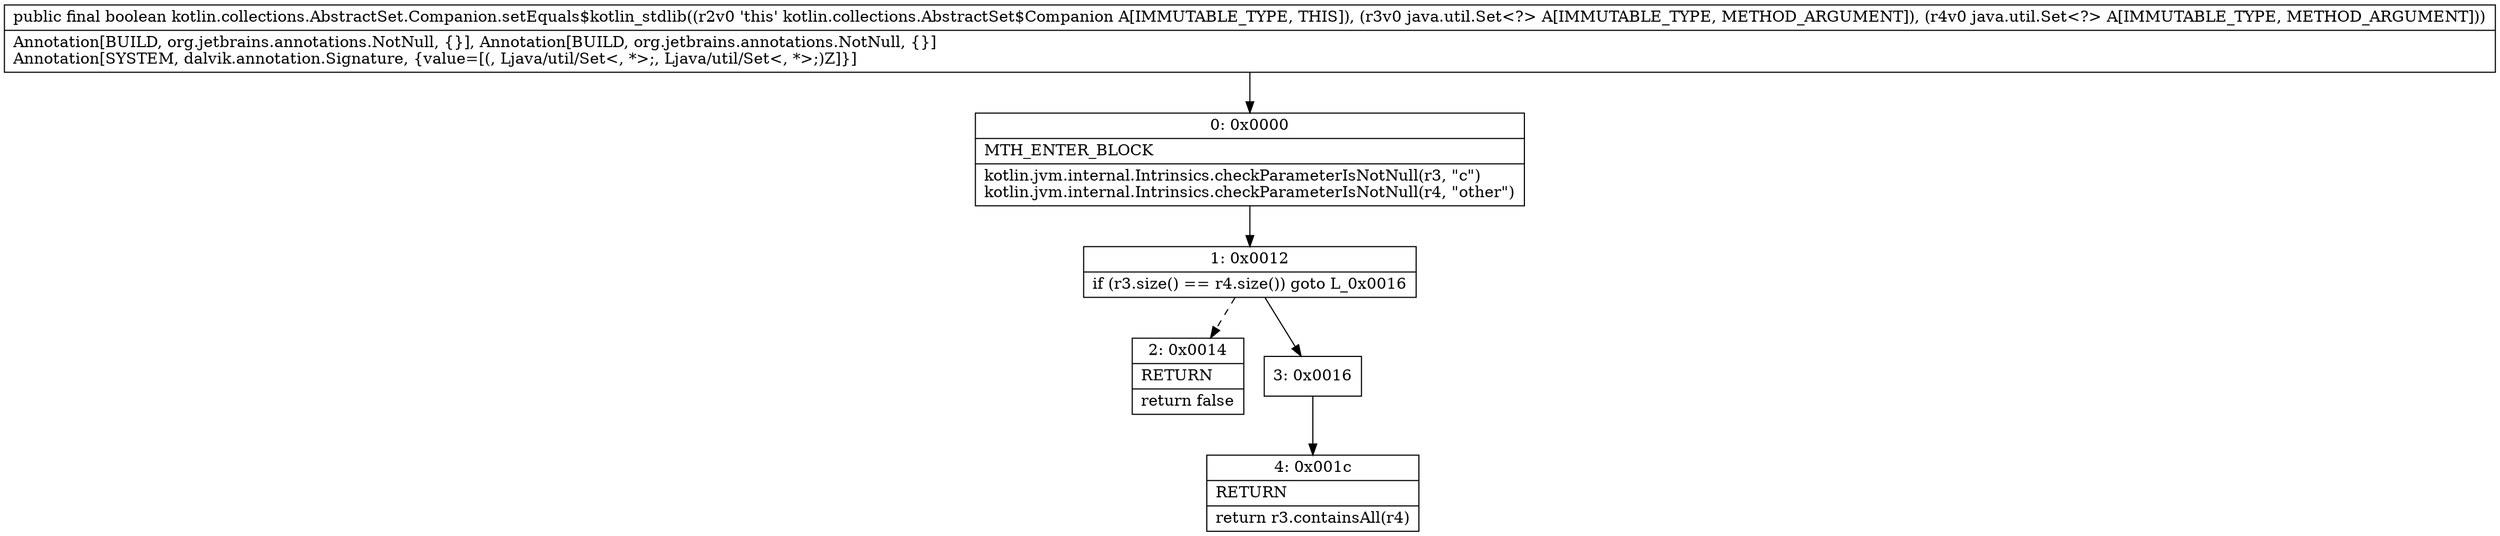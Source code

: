 digraph "CFG forkotlin.collections.AbstractSet.Companion.setEquals$kotlin_stdlib(Ljava\/util\/Set;Ljava\/util\/Set;)Z" {
Node_0 [shape=record,label="{0\:\ 0x0000|MTH_ENTER_BLOCK\l|kotlin.jvm.internal.Intrinsics.checkParameterIsNotNull(r3, \"c\")\lkotlin.jvm.internal.Intrinsics.checkParameterIsNotNull(r4, \"other\")\l}"];
Node_1 [shape=record,label="{1\:\ 0x0012|if (r3.size() == r4.size()) goto L_0x0016\l}"];
Node_2 [shape=record,label="{2\:\ 0x0014|RETURN\l|return false\l}"];
Node_3 [shape=record,label="{3\:\ 0x0016}"];
Node_4 [shape=record,label="{4\:\ 0x001c|RETURN\l|return r3.containsAll(r4)\l}"];
MethodNode[shape=record,label="{public final boolean kotlin.collections.AbstractSet.Companion.setEquals$kotlin_stdlib((r2v0 'this' kotlin.collections.AbstractSet$Companion A[IMMUTABLE_TYPE, THIS]), (r3v0 java.util.Set\<?\> A[IMMUTABLE_TYPE, METHOD_ARGUMENT]), (r4v0 java.util.Set\<?\> A[IMMUTABLE_TYPE, METHOD_ARGUMENT]))  | Annotation[BUILD, org.jetbrains.annotations.NotNull, \{\}], Annotation[BUILD, org.jetbrains.annotations.NotNull, \{\}]\lAnnotation[SYSTEM, dalvik.annotation.Signature, \{value=[(, Ljava\/util\/Set\<, *\>;, Ljava\/util\/Set\<, *\>;)Z]\}]\l}"];
MethodNode -> Node_0;
Node_0 -> Node_1;
Node_1 -> Node_2[style=dashed];
Node_1 -> Node_3;
Node_3 -> Node_4;
}

